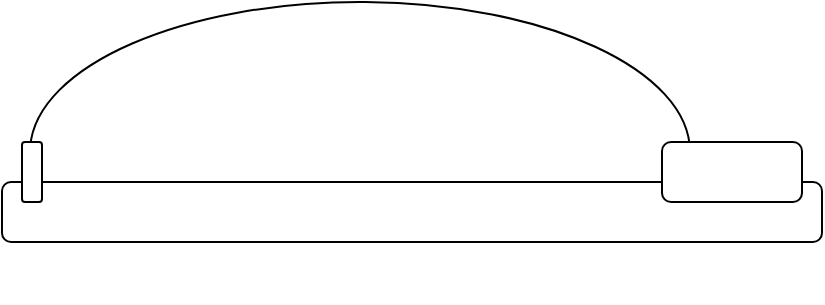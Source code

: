 <mxfile version="20.5.1" type="github">
  <diagram id="JFqGSWrUJnnyzn2Xk5LL" name="Page-1">
    <mxGraphModel dx="1038" dy="618" grid="1" gridSize="10" guides="1" tooltips="1" connect="1" arrows="1" fold="1" page="1" pageScale="1" pageWidth="850" pageHeight="1100" math="0" shadow="0">
      <root>
        <mxCell id="0" />
        <mxCell id="1" parent="0" />
        <mxCell id="Oczg_My4qzLX7jxIvf6b-8" value="" style="verticalLabelPosition=bottom;verticalAlign=top;html=1;shape=mxgraph.basic.arc;startAngle=0.755;endAngle=0.25;" vertex="1" parent="1">
          <mxGeometry x="244" y="350" width="330" height="150" as="geometry" />
        </mxCell>
        <mxCell id="Oczg_My4qzLX7jxIvf6b-3" value="" style="rounded=1;whiteSpace=wrap;html=1;" vertex="1" parent="1">
          <mxGeometry x="230" y="440" width="410" height="30" as="geometry" />
        </mxCell>
        <mxCell id="Oczg_My4qzLX7jxIvf6b-4" value="" style="rounded=1;whiteSpace=wrap;html=1;" vertex="1" parent="1">
          <mxGeometry x="240" y="420" width="10" height="30" as="geometry" />
        </mxCell>
        <mxCell id="Oczg_My4qzLX7jxIvf6b-7" value="" style="rounded=1;whiteSpace=wrap;html=1;" vertex="1" parent="1">
          <mxGeometry x="560" y="420" width="70" height="30" as="geometry" />
        </mxCell>
      </root>
    </mxGraphModel>
  </diagram>
</mxfile>
